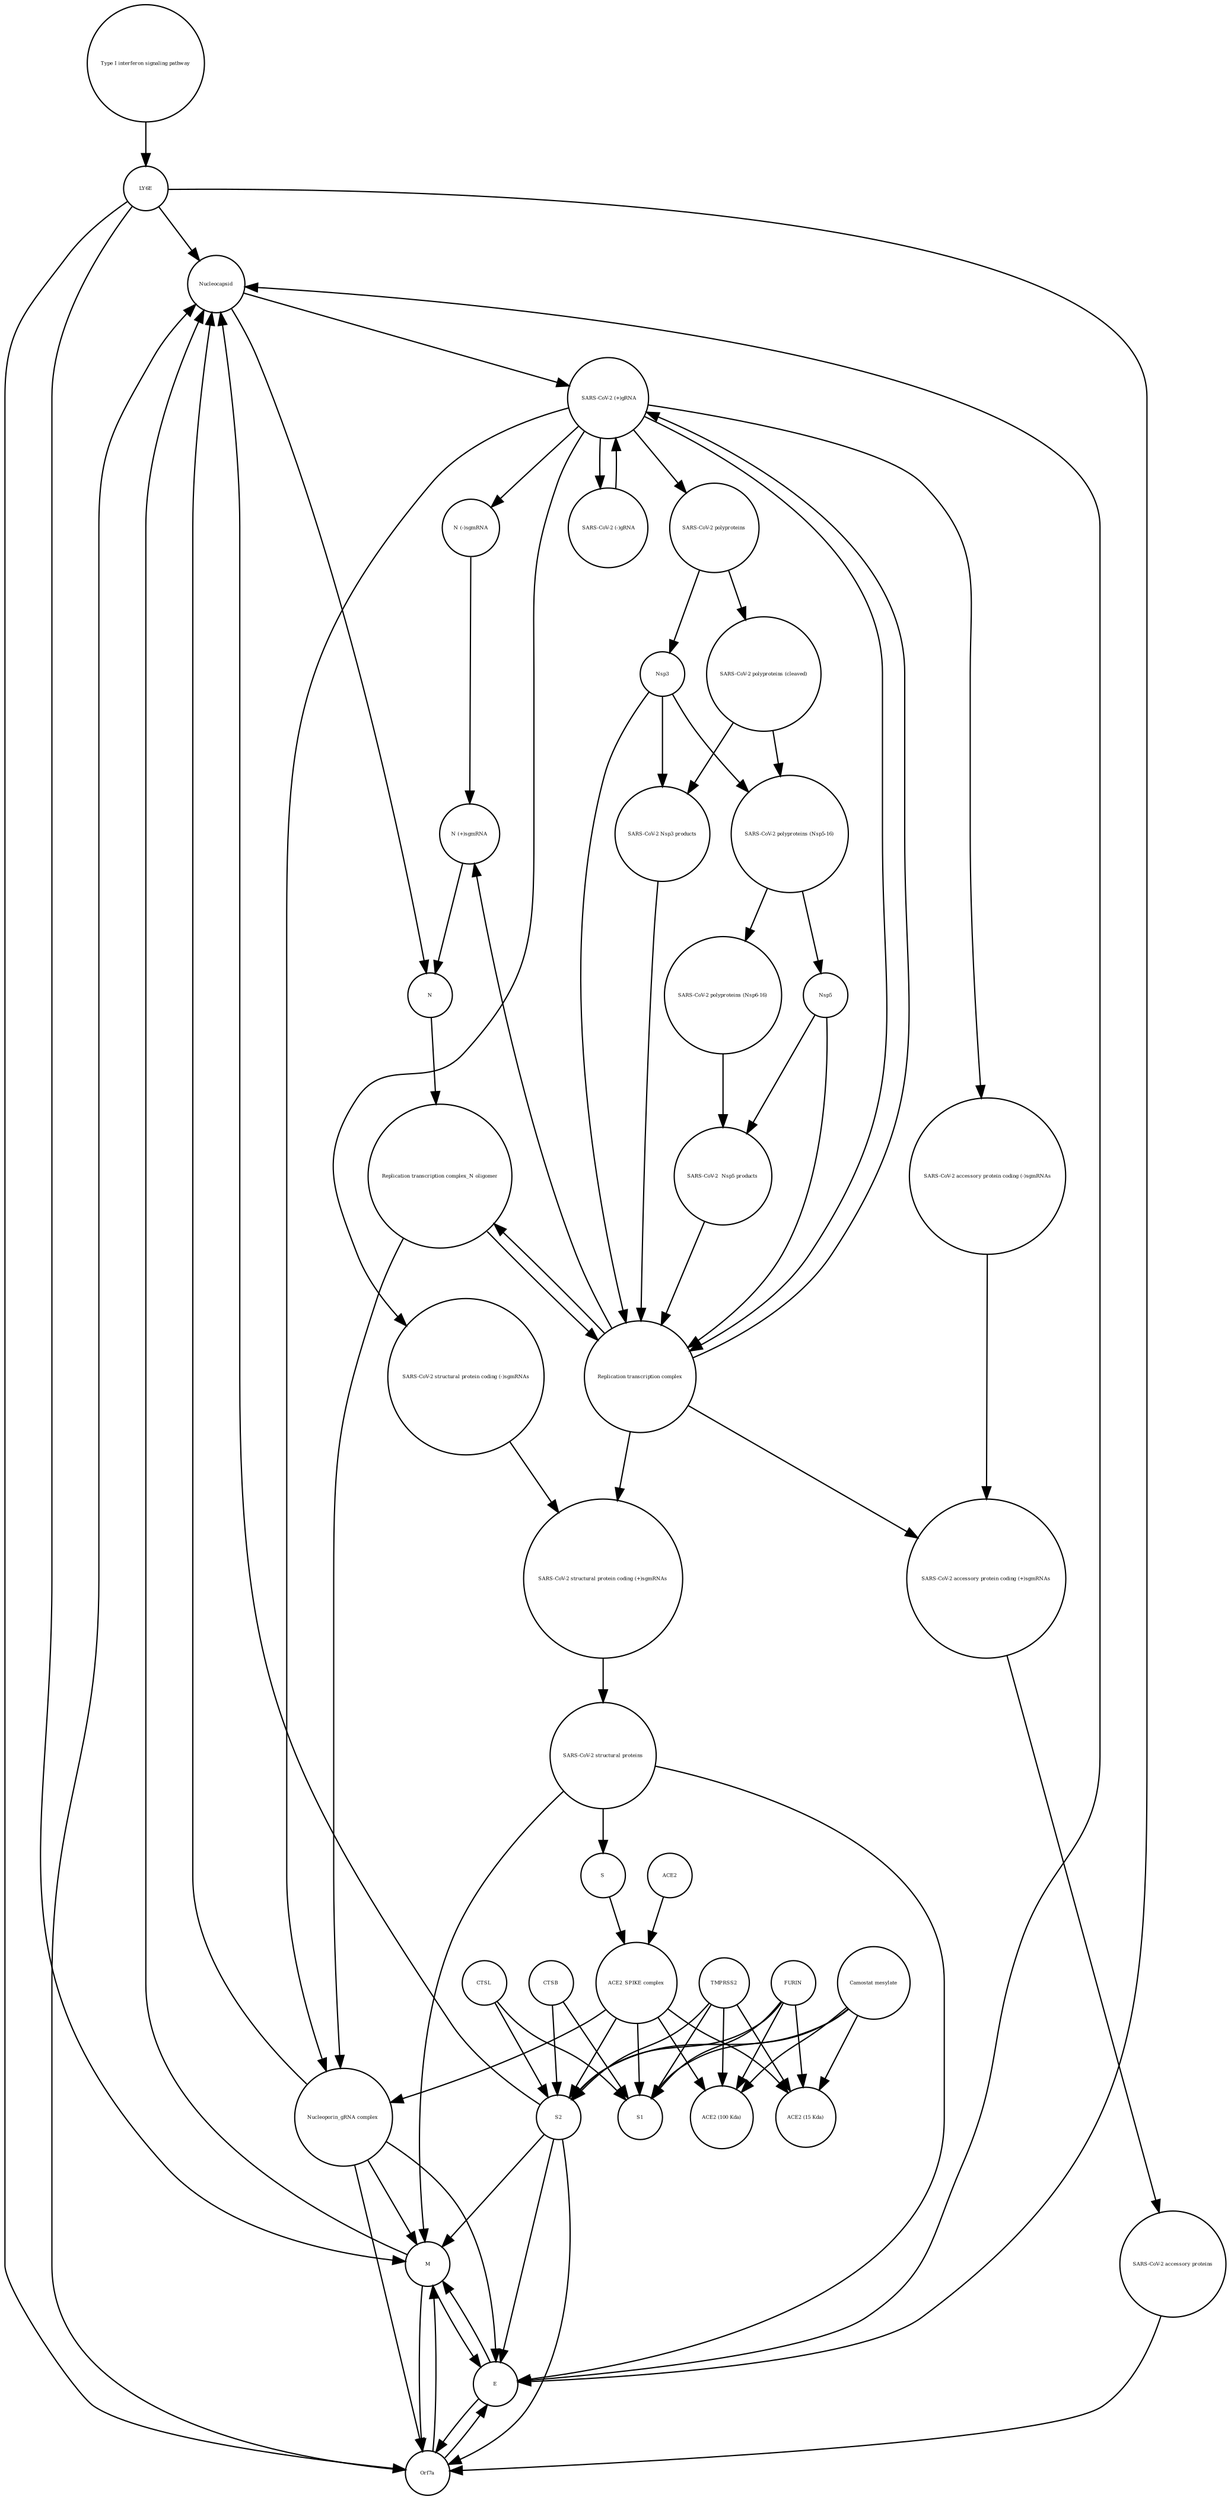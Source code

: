 strict digraph  {
"Type I interferon signaling pathway" [annotation="", bipartite=0, cls=phenotype, fontsize=4, label="Type I interferon signaling pathway", shape=circle];
LY6E [annotation="", bipartite=0, cls=macromolecule, fontsize=4, label=LY6E, shape=circle];
"N (-)sgmRNA" [annotation="", bipartite=0, cls="nucleic acid feature", fontsize=4, label="N (-)sgmRNA", shape=circle];
ACE2 [annotation="", bipartite=0, cls=macromolecule, fontsize=4, label=ACE2, shape=circle];
"Replication transcription complex_N oligomer" [annotation="", bipartite=0, cls=complex, fontsize=4, label="Replication transcription complex_N oligomer", shape=circle];
S1 [annotation="", bipartite=0, cls=macromolecule, fontsize=4, label=S1, shape=circle];
Nsp3 [annotation="", bipartite=0, cls=macromolecule, fontsize=4, label=Nsp3, shape=circle];
"SARS-CoV-2 accessory protein coding (+)sgmRNAs" [annotation="", bipartite=0, cls=complex, fontsize=4, label="SARS-CoV-2 accessory protein coding (+)sgmRNAs", shape=circle];
Nucleocapsid [annotation="", bipartite=0, cls=complex, fontsize=4, label=Nucleocapsid, shape=circle];
" SARS-CoV-2 (-)gRNA" [annotation="", bipartite=0, cls="nucleic acid feature", fontsize=4, label=" SARS-CoV-2 (-)gRNA", shape=circle];
CTSB [annotation="", bipartite=0, cls=macromolecule, fontsize=4, label=CTSB, shape=circle];
"SARS-CoV-2 structural protein coding (+)sgmRNAs" [annotation="", bipartite=0, cls=complex, fontsize=4, label="SARS-CoV-2 structural protein coding (+)sgmRNAs", shape=circle];
"ACE2 (100 Kda)" [annotation="", bipartite=0, cls=macromolecule, fontsize=4, label="ACE2 (100 Kda)", shape=circle];
CTSL [annotation="", bipartite=0, cls=macromolecule, fontsize=4, label=CTSL, shape=circle];
"SARS-CoV-2 polyproteins (Nsp5-16)" [annotation="", bipartite=0, cls=complex, fontsize=4, label="SARS-CoV-2 polyproteins (Nsp5-16)", shape=circle];
"SARS-CoV-2 polyproteins (Nsp6-16)" [annotation="", bipartite=0, cls=complex, fontsize=4, label="SARS-CoV-2 polyproteins (Nsp6-16)", shape=circle];
"SARS-CoV-2 structural protein coding (-)sgmRNAs" [annotation="", bipartite=0, cls=complex, fontsize=4, label="SARS-CoV-2 structural protein coding (-)sgmRNAs", shape=circle];
"Nucleoporin_gRNA complex " [annotation="", bipartite=0, cls=complex, fontsize=4, label="Nucleoporin_gRNA complex ", shape=circle];
Orf7a [annotation="", bipartite=0, cls=macromolecule, fontsize=4, label=Orf7a, shape=circle];
E [annotation="", bipartite=0, cls=macromolecule, fontsize=4, label=E, shape=circle];
TMPRSS2 [annotation="", bipartite=0, cls=macromolecule, fontsize=4, label=TMPRSS2, shape=circle];
"Replication transcription complex" [annotation="", bipartite=0, cls=complex, fontsize=4, label="Replication transcription complex", shape=circle];
"SARS-CoV-2 polyproteins" [annotation="", bipartite=0, cls=complex, fontsize=4, label="SARS-CoV-2 polyproteins", shape=circle];
"SARS-CoV-2  Nsp5 products" [annotation="", bipartite=0, cls=complex, fontsize=4, label="SARS-CoV-2  Nsp5 products", shape=circle];
S2 [annotation="", bipartite=0, cls=macromolecule, fontsize=4, label=S2, shape=circle];
" SARS-CoV-2 (+)gRNA" [annotation="", bipartite=0, cls="nucleic acid feature", fontsize=4, label=" SARS-CoV-2 (+)gRNA", shape=circle];
"SARS-CoV-2 structural proteins" [annotation="", bipartite=0, cls=complex, fontsize=4, label="SARS-CoV-2 structural proteins", shape=circle];
FURIN [annotation="", bipartite=0, cls=macromolecule, fontsize=4, label=FURIN, shape=circle];
"N (+)sgmRNA" [annotation="", bipartite=0, cls="nucleic acid feature", fontsize=4, label="N (+)sgmRNA", shape=circle];
S [annotation="", bipartite=0, cls="macromolecule multimer", fontsize=4, label=S, shape=circle];
N [annotation="", bipartite=0, cls="macromolecule multimer", fontsize=4, label=N, shape=circle];
Nsp5 [annotation="", bipartite=0, cls=macromolecule, fontsize=4, label=Nsp5, shape=circle];
"ACE2_SPIKE complex" [annotation="", bipartite=0, cls=complex, fontsize=4, label="ACE2_SPIKE complex", shape=circle];
"Camostat mesylate" [annotation="urn_miriam_pubchem.compound_2536", bipartite=0, cls="simple chemical", fontsize=4, label="Camostat mesylate", shape=circle];
"ACE2 (15 Kda)" [annotation="", bipartite=0, cls=macromolecule, fontsize=4, label="ACE2 (15 Kda)", shape=circle];
M [annotation="", bipartite=0, cls=macromolecule, fontsize=4, label=M, shape=circle];
"SARS-CoV-2 accessory proteins" [annotation="", bipartite=0, cls=complex, fontsize=4, label="SARS-CoV-2 accessory proteins", shape=circle];
"SARS-CoV-2 accessory protein coding (-)sgmRNAs" [annotation="", bipartite=0, cls=complex, fontsize=4, label="SARS-CoV-2 accessory protein coding (-)sgmRNAs", shape=circle];
"SARS-CoV-2 Nsp3 products" [annotation="", bipartite=0, cls=complex, fontsize=4, label="SARS-CoV-2 Nsp3 products", shape=circle];
"SARS-CoV-2 polyproteins (cleaved)" [annotation="", bipartite=0, cls=complex, fontsize=4, label="SARS-CoV-2 polyproteins (cleaved)", shape=circle];
"Type I interferon signaling pathway" -> LY6E  [annotation="", interaction_type=stimulation];
LY6E -> Orf7a  [annotation="urn_miriam_doi_10.1101%2F2020.03.05.979260|urn_miriam_doi_10.1101%2F2020.04.02.021469", interaction_type=inhibition];
LY6E -> E  [annotation="urn_miriam_doi_10.1101%2F2020.03.05.979260|urn_miriam_doi_10.1101%2F2020.04.02.021469", interaction_type=inhibition];
LY6E -> M  [annotation="urn_miriam_doi_10.1101%2F2020.03.05.979260|urn_miriam_doi_10.1101%2F2020.04.02.021469", interaction_type=inhibition];
LY6E -> Nucleocapsid  [annotation="urn_miriam_doi_10.1101%2F2020.03.05.979260|urn_miriam_doi_10.1101%2F2020.04.02.021469", interaction_type=inhibition];
"N (-)sgmRNA" -> "N (+)sgmRNA"  [annotation="", interaction_type=production];
ACE2 -> "ACE2_SPIKE complex"  [annotation="", interaction_type=production];
"Replication transcription complex_N oligomer" -> "Nucleoporin_gRNA complex "  [annotation="", interaction_type=production];
"Replication transcription complex_N oligomer" -> "Replication transcription complex"  [annotation="", interaction_type=production];
Nsp3 -> "Replication transcription complex"  [annotation="", interaction_type=production];
Nsp3 -> "SARS-CoV-2 Nsp3 products"  [annotation="", interaction_type=catalysis];
Nsp3 -> "SARS-CoV-2 polyproteins (Nsp5-16)"  [annotation="", interaction_type=catalysis];
"SARS-CoV-2 accessory protein coding (+)sgmRNAs" -> "SARS-CoV-2 accessory proteins"  [annotation="", interaction_type=production];
Nucleocapsid -> N  [annotation="", interaction_type=production];
Nucleocapsid -> " SARS-CoV-2 (+)gRNA"  [annotation="", interaction_type=production];
" SARS-CoV-2 (-)gRNA" -> " SARS-CoV-2 (+)gRNA"  [annotation="", interaction_type=production];
CTSB -> S2  [annotation=urn_miriam_pubmed_32142651, interaction_type=catalysis];
CTSB -> S1  [annotation=urn_miriam_pubmed_32142651, interaction_type=catalysis];
"SARS-CoV-2 structural protein coding (+)sgmRNAs" -> "SARS-CoV-2 structural proteins"  [annotation="", interaction_type=production];
CTSL -> S2  [annotation=urn_miriam_pubmed_32142651, interaction_type=catalysis];
CTSL -> S1  [annotation=urn_miriam_pubmed_32142651, interaction_type=catalysis];
"SARS-CoV-2 polyproteins (Nsp5-16)" -> Nsp5  [annotation="", interaction_type=catalysis];
"SARS-CoV-2 polyproteins (Nsp5-16)" -> "SARS-CoV-2 polyproteins (Nsp6-16)"  [annotation="", interaction_type=catalysis];
"SARS-CoV-2 polyproteins (Nsp6-16)" -> "SARS-CoV-2  Nsp5 products"  [annotation="", interaction_type=production];
"SARS-CoV-2 structural protein coding (-)sgmRNAs" -> "SARS-CoV-2 structural protein coding (+)sgmRNAs"  [annotation="", interaction_type=production];
"Nucleoporin_gRNA complex " -> Orf7a  [annotation="", interaction_type=production];
"Nucleoporin_gRNA complex " -> E  [annotation="", interaction_type=production];
"Nucleoporin_gRNA complex " -> M  [annotation="", interaction_type=production];
"Nucleoporin_gRNA complex " -> Nucleocapsid  [annotation="", interaction_type=production];
Orf7a -> E  [annotation="", interaction_type=production];
Orf7a -> M  [annotation="", interaction_type=production];
Orf7a -> Nucleocapsid  [annotation="", interaction_type=production];
E -> Orf7a  [annotation="", interaction_type=production];
E -> M  [annotation="", interaction_type=production];
E -> Nucleocapsid  [annotation="", interaction_type=production];
TMPRSS2 -> "ACE2 (100 Kda)"  [annotation="", interaction_type=catalysis];
TMPRSS2 -> S2  [annotation="", interaction_type=catalysis];
TMPRSS2 -> "ACE2 (15 Kda)"  [annotation="", interaction_type=catalysis];
TMPRSS2 -> S1  [annotation="", interaction_type=catalysis];
"Replication transcription complex" -> "Replication transcription complex_N oligomer"  [annotation="", interaction_type=production];
"Replication transcription complex" -> "SARS-CoV-2 structural protein coding (+)sgmRNAs"  [annotation="", interaction_type="necessary stimulation"];
"Replication transcription complex" -> "N (+)sgmRNA"  [annotation="", interaction_type="necessary stimulation"];
"Replication transcription complex" -> "SARS-CoV-2 accessory protein coding (+)sgmRNAs"  [annotation="", interaction_type="necessary stimulation"];
"Replication transcription complex" -> " SARS-CoV-2 (+)gRNA"  [annotation="", interaction_type="necessary stimulation"];
"SARS-CoV-2 polyproteins" -> Nsp3  [annotation=urn_miriam_pubmed_31226023, interaction_type=catalysis];
"SARS-CoV-2 polyproteins" -> "SARS-CoV-2 polyproteins (cleaved)"  [annotation=urn_miriam_pubmed_31226023, interaction_type=catalysis];
"SARS-CoV-2  Nsp5 products" -> "Replication transcription complex"  [annotation="", interaction_type=production];
S2 -> Orf7a  [annotation="", interaction_type=stimulation];
S2 -> E  [annotation="", interaction_type=stimulation];
S2 -> M  [annotation="", interaction_type=stimulation];
S2 -> Nucleocapsid  [annotation="", interaction_type=stimulation];
" SARS-CoV-2 (+)gRNA" -> " SARS-CoV-2 (-)gRNA"  [annotation="", interaction_type=production];
" SARS-CoV-2 (+)gRNA" -> "SARS-CoV-2 accessory protein coding (-)sgmRNAs"  [annotation="", interaction_type=production];
" SARS-CoV-2 (+)gRNA" -> "SARS-CoV-2 polyproteins"  [annotation="", interaction_type=production];
" SARS-CoV-2 (+)gRNA" -> "SARS-CoV-2 structural protein coding (-)sgmRNAs"  [annotation="", interaction_type=production];
" SARS-CoV-2 (+)gRNA" -> "N (-)sgmRNA"  [annotation="", interaction_type=production];
" SARS-CoV-2 (+)gRNA" -> "Nucleoporin_gRNA complex "  [annotation="", interaction_type=production];
" SARS-CoV-2 (+)gRNA" -> "Replication transcription complex"  [annotation="", interaction_type=production];
"SARS-CoV-2 structural proteins" -> S  [annotation="", interaction_type=production];
"SARS-CoV-2 structural proteins" -> E  [annotation="", interaction_type=production];
"SARS-CoV-2 structural proteins" -> M  [annotation="", interaction_type=production];
FURIN -> "ACE2 (100 Kda)"  [annotation="", interaction_type=catalysis];
FURIN -> S2  [annotation="", interaction_type=catalysis];
FURIN -> "ACE2 (15 Kda)"  [annotation="", interaction_type=catalysis];
FURIN -> S1  [annotation="", interaction_type=catalysis];
"N (+)sgmRNA" -> N  [annotation="", interaction_type=production];
S -> "ACE2_SPIKE complex"  [annotation="", interaction_type=production];
N -> "Replication transcription complex_N oligomer"  [annotation="", interaction_type=production];
Nsp5 -> "Replication transcription complex"  [annotation="", interaction_type=production];
Nsp5 -> "SARS-CoV-2  Nsp5 products"  [annotation="", interaction_type=catalysis];
"ACE2_SPIKE complex" -> S2  [annotation="", interaction_type=production];
"ACE2_SPIKE complex" -> S1  [annotation="", interaction_type=production];
"ACE2_SPIKE complex" -> "Nucleoporin_gRNA complex "  [annotation="urn_miriam_pubmed_32142651|urn_miriam_pubmed_32094589", interaction_type=stimulation];
"ACE2_SPIKE complex" -> "ACE2 (100 Kda)"  [annotation="", interaction_type=production];
"ACE2_SPIKE complex" -> "ACE2 (15 Kda)"  [annotation="", interaction_type=production];
"Camostat mesylate" -> "ACE2 (100 Kda)"  [annotation="", interaction_type=inhibition];
"Camostat mesylate" -> S2  [annotation="", interaction_type=inhibition];
"Camostat mesylate" -> "ACE2 (15 Kda)"  [annotation="", interaction_type=inhibition];
"Camostat mesylate" -> S1  [annotation="", interaction_type=inhibition];
M -> Orf7a  [annotation="", interaction_type=production];
M -> E  [annotation="", interaction_type=production];
M -> Nucleocapsid  [annotation="", interaction_type=production];
"SARS-CoV-2 accessory proteins" -> Orf7a  [annotation="", interaction_type=production];
"SARS-CoV-2 accessory protein coding (-)sgmRNAs" -> "SARS-CoV-2 accessory protein coding (+)sgmRNAs"  [annotation="", interaction_type=production];
"SARS-CoV-2 Nsp3 products" -> "Replication transcription complex"  [annotation="", interaction_type=production];
"SARS-CoV-2 polyproteins (cleaved)" -> "SARS-CoV-2 Nsp3 products"  [annotation="", interaction_type=production];
"SARS-CoV-2 polyproteins (cleaved)" -> "SARS-CoV-2 polyproteins (Nsp5-16)"  [annotation="", interaction_type=production];
}
